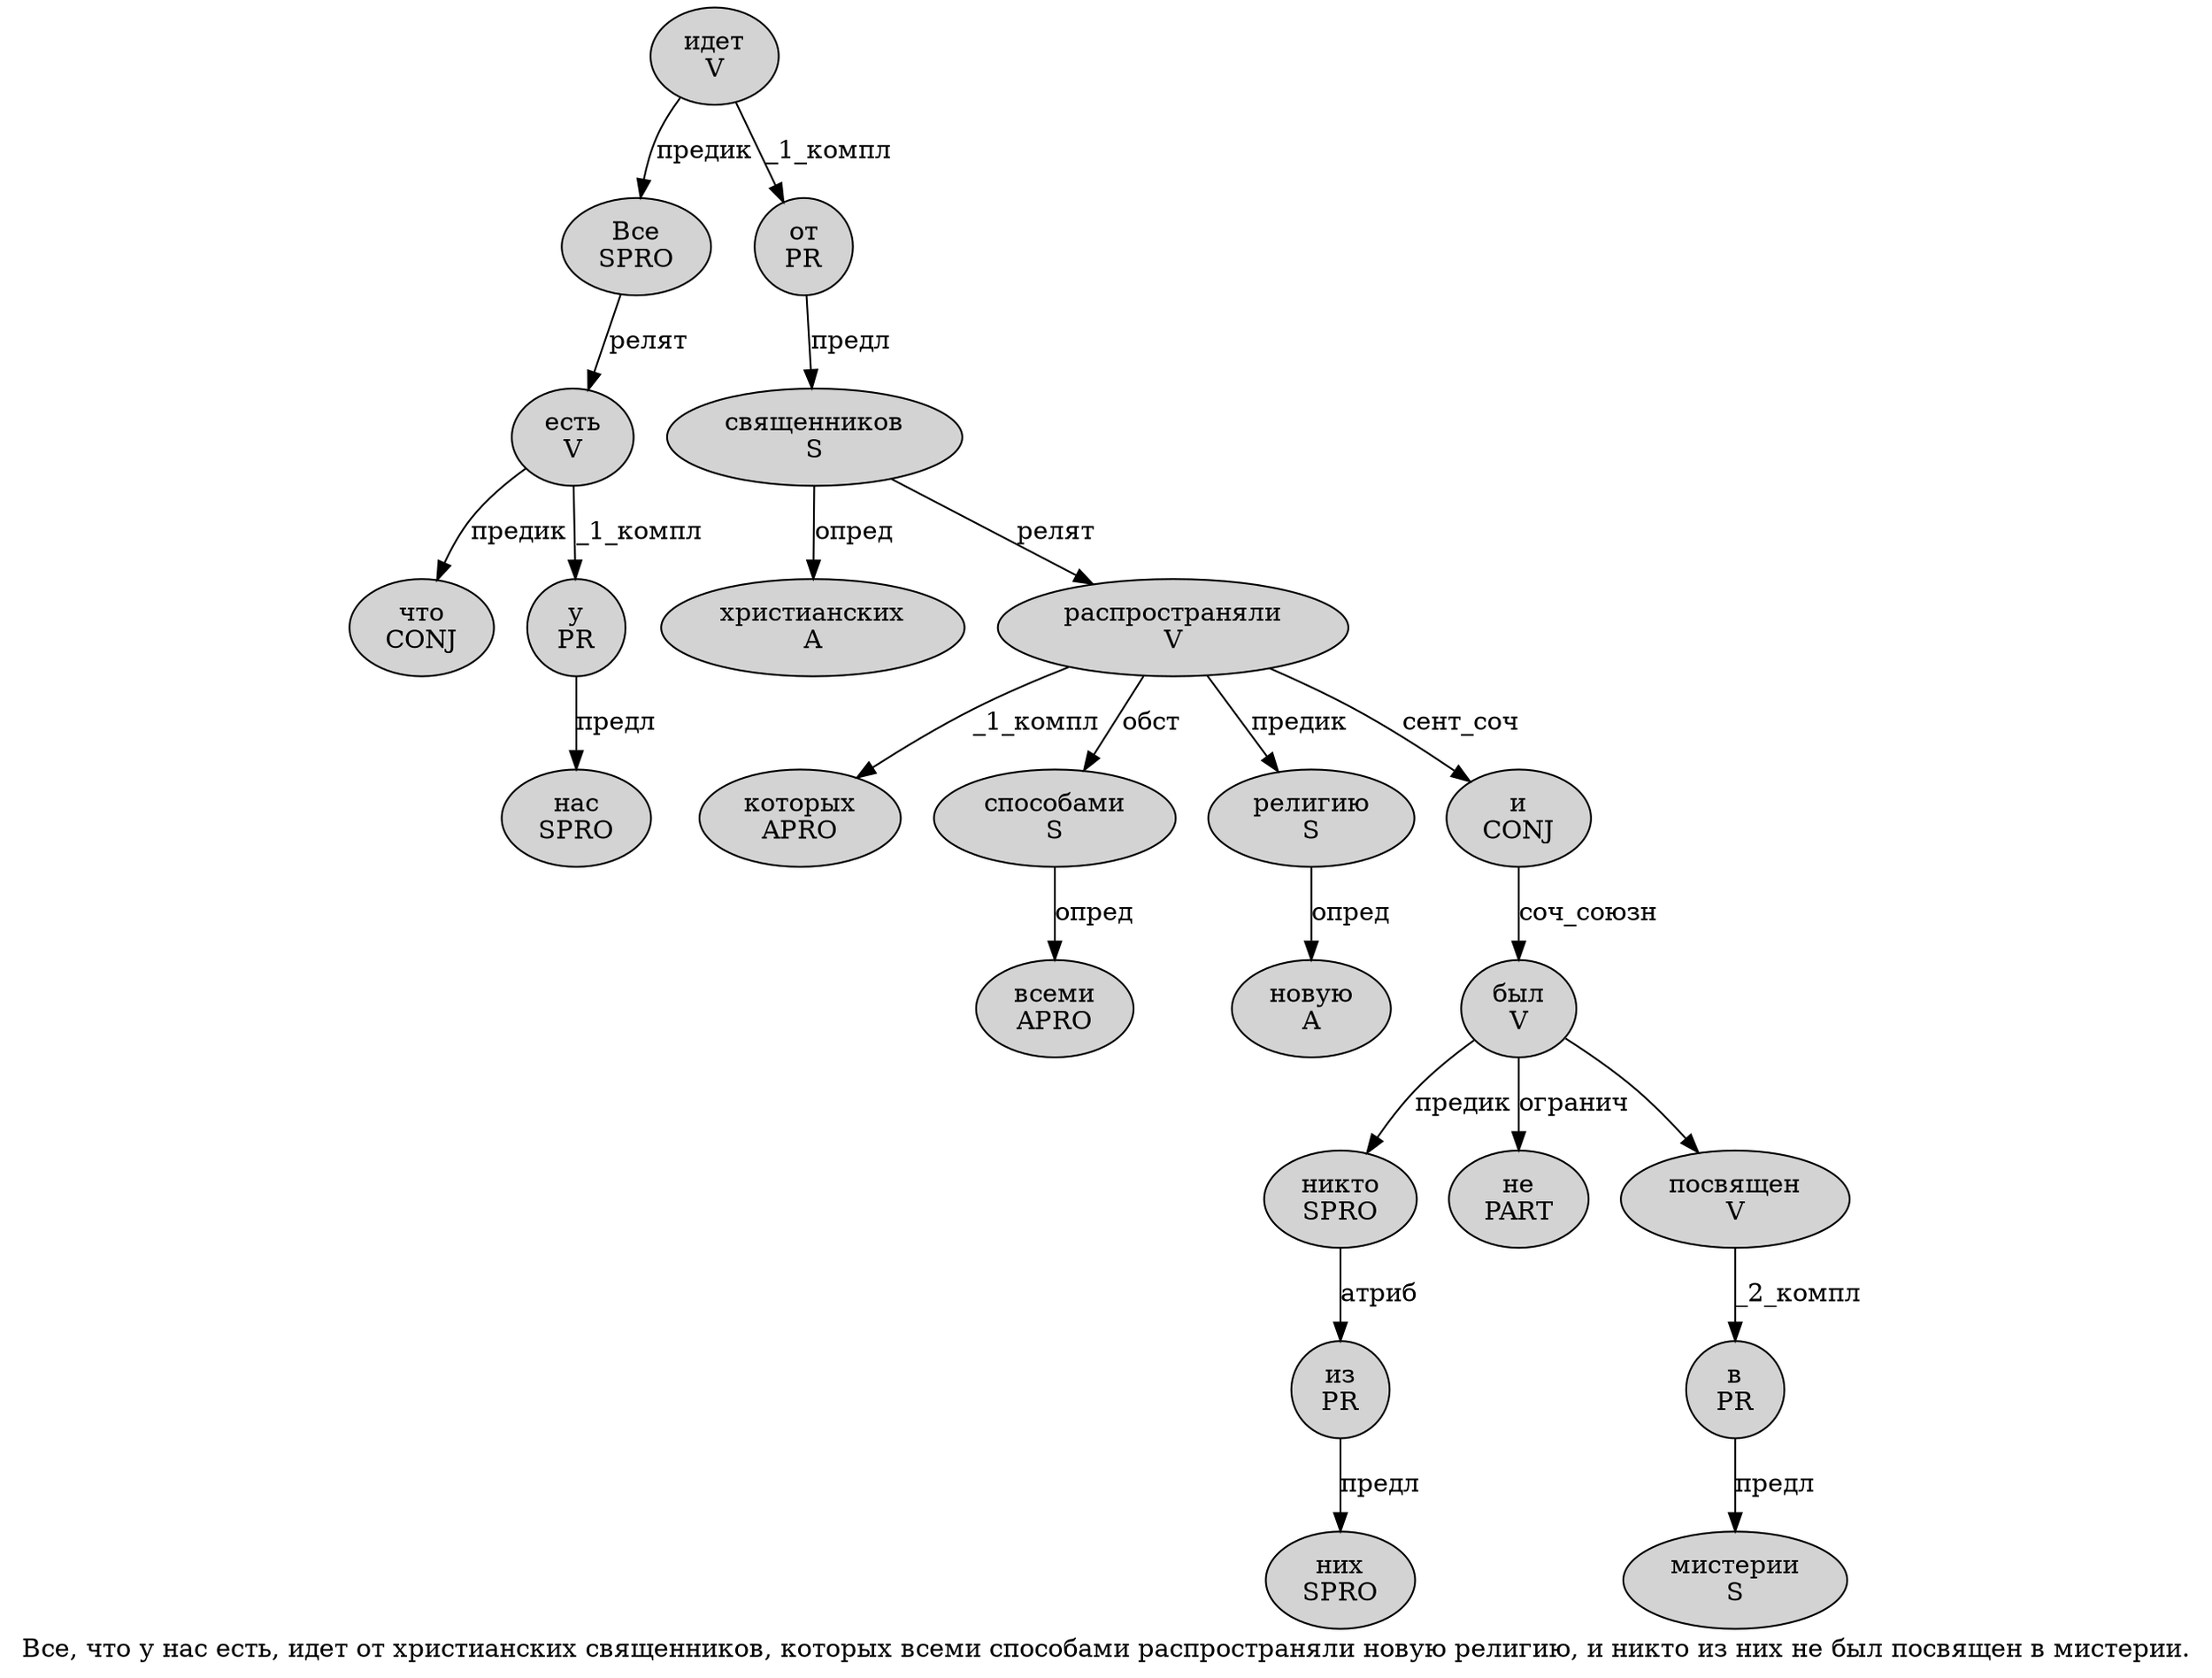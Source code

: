 digraph SENTENCE_1075 {
	graph [label="Все, что у нас есть, идет от христианских священников, которых всеми способами распространяли новую религию, и никто из них не был посвящен в мистерии."]
	node [style=filled]
		0 [label="Все
SPRO" color="" fillcolor=lightgray penwidth=1 shape=ellipse]
		2 [label="что
CONJ" color="" fillcolor=lightgray penwidth=1 shape=ellipse]
		3 [label="у
PR" color="" fillcolor=lightgray penwidth=1 shape=ellipse]
		4 [label="нас
SPRO" color="" fillcolor=lightgray penwidth=1 shape=ellipse]
		5 [label="есть
V" color="" fillcolor=lightgray penwidth=1 shape=ellipse]
		7 [label="идет
V" color="" fillcolor=lightgray penwidth=1 shape=ellipse]
		8 [label="от
PR" color="" fillcolor=lightgray penwidth=1 shape=ellipse]
		9 [label="христианских
A" color="" fillcolor=lightgray penwidth=1 shape=ellipse]
		10 [label="священников
S" color="" fillcolor=lightgray penwidth=1 shape=ellipse]
		12 [label="которых
APRO" color="" fillcolor=lightgray penwidth=1 shape=ellipse]
		13 [label="всеми
APRO" color="" fillcolor=lightgray penwidth=1 shape=ellipse]
		14 [label="способами
S" color="" fillcolor=lightgray penwidth=1 shape=ellipse]
		15 [label="распространяли
V" color="" fillcolor=lightgray penwidth=1 shape=ellipse]
		16 [label="новую
A" color="" fillcolor=lightgray penwidth=1 shape=ellipse]
		17 [label="религию
S" color="" fillcolor=lightgray penwidth=1 shape=ellipse]
		19 [label="и
CONJ" color="" fillcolor=lightgray penwidth=1 shape=ellipse]
		20 [label="никто
SPRO" color="" fillcolor=lightgray penwidth=1 shape=ellipse]
		21 [label="из
PR" color="" fillcolor=lightgray penwidth=1 shape=ellipse]
		22 [label="них
SPRO" color="" fillcolor=lightgray penwidth=1 shape=ellipse]
		23 [label="не
PART" color="" fillcolor=lightgray penwidth=1 shape=ellipse]
		24 [label="был
V" color="" fillcolor=lightgray penwidth=1 shape=ellipse]
		25 [label="посвящен
V" color="" fillcolor=lightgray penwidth=1 shape=ellipse]
		26 [label="в
PR" color="" fillcolor=lightgray penwidth=1 shape=ellipse]
		27 [label="мистерии
S" color="" fillcolor=lightgray penwidth=1 shape=ellipse]
			17 -> 16 [label="опред"]
			3 -> 4 [label="предл"]
			7 -> 0 [label="предик"]
			7 -> 8 [label="_1_компл"]
			15 -> 12 [label="_1_компл"]
			15 -> 14 [label="обст"]
			15 -> 17 [label="предик"]
			15 -> 19 [label="сент_соч"]
			8 -> 10 [label="предл"]
			5 -> 2 [label="предик"]
			5 -> 3 [label="_1_компл"]
			20 -> 21 [label="атриб"]
			10 -> 9 [label="опред"]
			10 -> 15 [label="релят"]
			21 -> 22 [label="предл"]
			26 -> 27 [label="предл"]
			25 -> 26 [label="_2_компл"]
			14 -> 13 [label="опред"]
			19 -> 24 [label="соч_союзн"]
			0 -> 5 [label="релят"]
			24 -> 20 [label="предик"]
			24 -> 23 [label="огранич"]
			24 -> 25
}